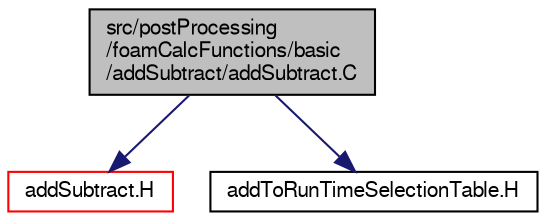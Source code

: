 digraph "src/postProcessing/foamCalcFunctions/basic/addSubtract/addSubtract.C"
{
  bgcolor="transparent";
  edge [fontname="FreeSans",fontsize="10",labelfontname="FreeSans",labelfontsize="10"];
  node [fontname="FreeSans",fontsize="10",shape=record];
  Node0 [label="src/postProcessing\l/foamCalcFunctions/basic\l/addSubtract/addSubtract.C",height=0.2,width=0.4,color="black", fillcolor="grey75", style="filled", fontcolor="black"];
  Node0 -> Node1 [color="midnightblue",fontsize="10",style="solid",fontname="FreeSans"];
  Node1 [label="addSubtract.H",height=0.2,width=0.4,color="red",URL="$a13100.html"];
  Node0 -> Node397 [color="midnightblue",fontsize="10",style="solid",fontname="FreeSans"];
  Node397 [label="addToRunTimeSelectionTable.H",height=0.2,width=0.4,color="black",URL="$a09263.html",tooltip="Macros for easy insertion into run-time selection tables. "];
}
